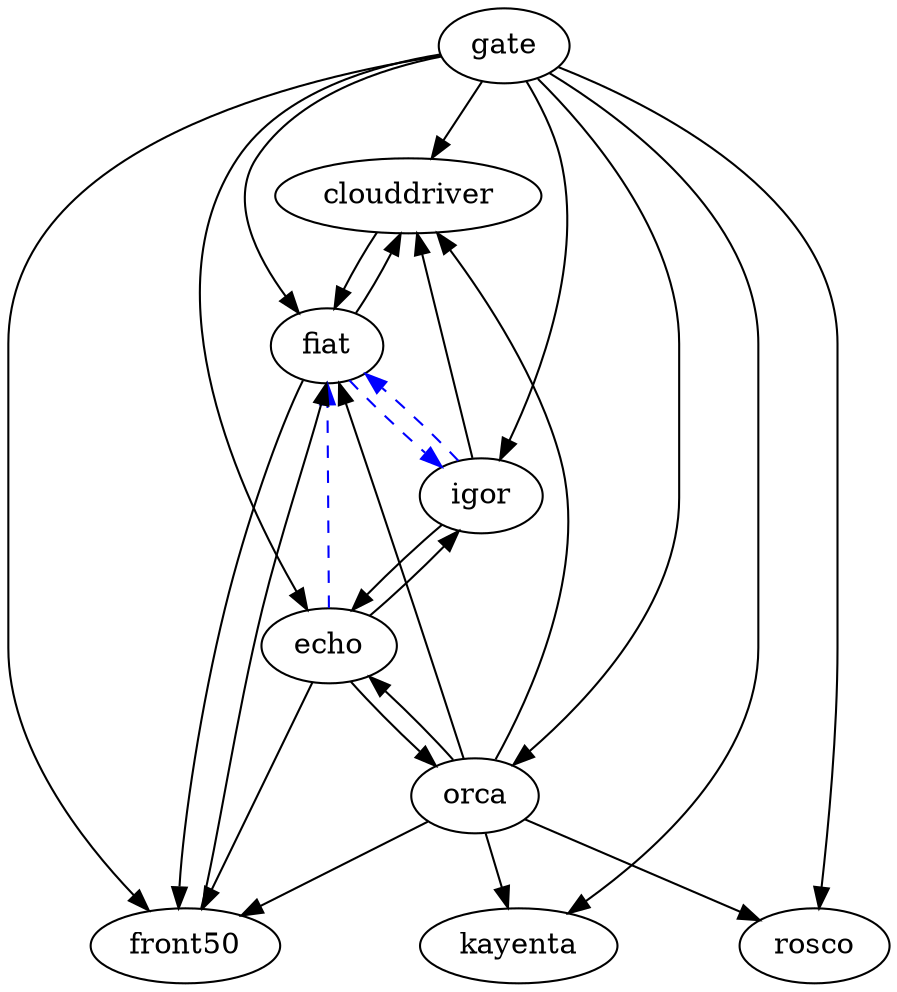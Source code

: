 strict digraph G {
  clouddriver [ label="clouddriver" ];
  echo [ label="echo" ];
  fiat [ label="fiat" ];
  front50 [ label="front50" ];
  gate [ label="gate" ];
  igor [ label="igor" ];
  kayenta [ label="kayenta" ];
  orca [ label="orca" ];
  rosco [ label="rosco" ];
  front50 -> fiat;
  echo -> front50;
  echo -> orca;
  echo -> fiat [style="dashed" color="blue" ];
  echo -> igor;
  orca -> front50;
  orca -> echo;
  orca -> fiat;
  orca -> rosco;
  orca -> clouddriver;
  orca -> kayenta;
  fiat -> front50;
  fiat -> igor [style="dashed" color="blue"];
  fiat -> clouddriver;
  gate -> front50;
  gate -> echo;
  gate -> orca;
  gate -> fiat;
  gate -> rosco;
  gate -> igor;
  gate -> clouddriver;
  gate -> kayenta;
  igor -> echo;
  igor -> fiat [style="dashed" color="blue"];
  igor -> clouddriver;
  clouddriver -> fiat;
}
